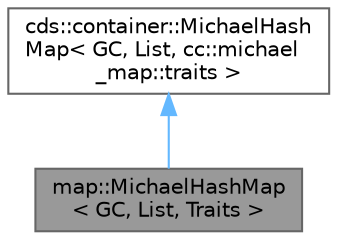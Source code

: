 digraph "map::MichaelHashMap&lt; GC, List, Traits &gt;"
{
 // LATEX_PDF_SIZE
  bgcolor="transparent";
  edge [fontname=Helvetica,fontsize=10,labelfontname=Helvetica,labelfontsize=10];
  node [fontname=Helvetica,fontsize=10,shape=box,height=0.2,width=0.4];
  Node1 [id="Node000001",label="map::MichaelHashMap\l\< GC, List, Traits \>",height=0.2,width=0.4,color="gray40", fillcolor="grey60", style="filled", fontcolor="black",tooltip=" "];
  Node2 -> Node1 [id="edge1_Node000001_Node000002",dir="back",color="steelblue1",style="solid",tooltip=" "];
  Node2 [id="Node000002",label="cds::container::MichaelHash\lMap\< GC, List, cc::michael\l_map::traits \>",height=0.2,width=0.4,color="gray40", fillcolor="white", style="filled",URL="$classcds_1_1container_1_1_michael_hash_map.html",tooltip=" "];
}
